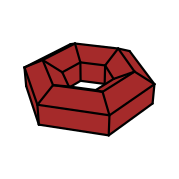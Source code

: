 <?xml version="1.0"?>
<!DOCTYPE ipe SYSTEM "ipe.dtd">
<ipe version="70107" creator="Ipe 7.1.8">
<info created="D:20161106124456" modified="D:20161106170808"/>
<ipestyle name="basic">
<symbol name="arrow/arc(spx)">
<path stroke="sym-stroke" fill="sym-stroke" pen="sym-pen">
0 0 m
-1 0.333 l
-1 -0.333 l
h
</path>
</symbol>
<symbol name="arrow/farc(spx)">
<path stroke="sym-stroke" fill="white" pen="sym-pen">
0 0 m
-1 0.333 l
-1 -0.333 l
h
</path>
</symbol>
<symbol name="arrow/ptarc(spx)">
<path stroke="sym-stroke" fill="sym-stroke" pen="sym-pen">
0 0 m
-1 0.333 l
-0.8 0 l
-1 -0.333 l
h
</path>
</symbol>
<symbol name="arrow/fptarc(spx)">
<path stroke="sym-stroke" fill="white" pen="sym-pen">
0 0 m
-1 0.333 l
-0.8 0 l
-1 -0.333 l
h
</path>
</symbol>
<symbol name="mark/circle(sx)" transformations="translations">
<path fill="sym-stroke">
0.6 0 0 0.6 0 0 e
0.4 0 0 0.4 0 0 e
</path>
</symbol>
<symbol name="mark/disk(sx)" transformations="translations">
<path fill="sym-stroke">
0.6 0 0 0.6 0 0 e
</path>
</symbol>
<symbol name="mark/fdisk(sfx)" transformations="translations">
<group>
<path fill="sym-fill">
0.5 0 0 0.5 0 0 e
</path>
<path fill="sym-stroke" fillrule="eofill">
0.6 0 0 0.6 0 0 e
0.4 0 0 0.4 0 0 e
</path>
</group>
</symbol>
<symbol name="mark/box(sx)" transformations="translations">
<path fill="sym-stroke" fillrule="eofill">
-0.6 -0.6 m
0.6 -0.6 l
0.6 0.6 l
-0.6 0.6 l
h
-0.4 -0.4 m
0.4 -0.4 l
0.4 0.4 l
-0.4 0.4 l
h
</path>
</symbol>
<symbol name="mark/square(sx)" transformations="translations">
<path fill="sym-stroke">
-0.6 -0.6 m
0.6 -0.6 l
0.6 0.6 l
-0.6 0.6 l
h
</path>
</symbol>
<symbol name="mark/fsquare(sfx)" transformations="translations">
<group>
<path fill="sym-fill">
-0.5 -0.5 m
0.5 -0.5 l
0.5 0.5 l
-0.5 0.5 l
h
</path>
<path fill="sym-stroke" fillrule="eofill">
-0.6 -0.6 m
0.6 -0.6 l
0.6 0.6 l
-0.6 0.6 l
h
-0.4 -0.4 m
0.4 -0.4 l
0.4 0.4 l
-0.4 0.4 l
h
</path>
</group>
</symbol>
<symbol name="mark/cross(sx)" transformations="translations">
<group>
<path fill="sym-stroke">
-0.43 -0.57 m
0.57 0.43 l
0.43 0.57 l
-0.57 -0.43 l
h
</path>
<path fill="sym-stroke">
-0.43 0.57 m
0.57 -0.43 l
0.43 -0.57 l
-0.57 0.43 l
h
</path>
</group>
</symbol>
<symbol name="arrow/fnormal(spx)">
<path stroke="sym-stroke" fill="white" pen="sym-pen">
0 0 m
-1 0.333 l
-1 -0.333 l
h
</path>
</symbol>
<symbol name="arrow/pointed(spx)">
<path stroke="sym-stroke" fill="sym-stroke" pen="sym-pen">
0 0 m
-1 0.333 l
-0.8 0 l
-1 -0.333 l
h
</path>
</symbol>
<symbol name="arrow/fpointed(spx)">
<path stroke="sym-stroke" fill="white" pen="sym-pen">
0 0 m
-1 0.333 l
-0.8 0 l
-1 -0.333 l
h
</path>
</symbol>
<symbol name="arrow/linear(spx)">
<path stroke="sym-stroke" pen="sym-pen">
-1 0.333 m
0 0 l
-1 -0.333 l
</path>
</symbol>
<symbol name="arrow/fdouble(spx)">
<path stroke="sym-stroke" fill="white" pen="sym-pen">
0 0 m
-1 0.333 l
-1 -0.333 l
h
-1 0 m
-2 0.333 l
-2 -0.333 l
h
</path>
</symbol>
<symbol name="arrow/double(spx)">
<path stroke="sym-stroke" fill="sym-stroke" pen="sym-pen">
0 0 m
-1 0.333 l
-1 -0.333 l
h
-1 0 m
-2 0.333 l
-2 -0.333 l
h
</path>
</symbol>
<pen name="heavier" value="0.8"/>
<pen name="fat" value="1.2"/>
<pen name="ultrafat" value="2"/>
<symbolsize name="large" value="5"/>
<symbolsize name="small" value="2"/>
<symbolsize name="tiny" value="1.1"/>
<arrowsize name="large" value="10"/>
<arrowsize name="small" value="5"/>
<arrowsize name="tiny" value="3"/>
<color name="red" value="1 0 0"/>
<color name="green" value="0 1 0"/>
<color name="blue" value="0 0 1"/>
<color name="yellow" value="1 1 0"/>
<color name="orange" value="1 0.647 0"/>
<color name="gold" value="1 0.843 0"/>
<color name="purple" value="0.627 0.125 0.941"/>
<color name="gray" value="0.745"/>
<color name="brown" value="0.647 0.165 0.165"/>
<color name="navy" value="0 0 0.502"/>
<color name="pink" value="1 0.753 0.796"/>
<color name="seagreen" value="0.18 0.545 0.341"/>
<color name="turquoise" value="0.251 0.878 0.816"/>
<color name="violet" value="0.933 0.51 0.933"/>
<color name="darkblue" value="0 0 0.545"/>
<color name="darkcyan" value="0 0.545 0.545"/>
<color name="darkgray" value="0.663"/>
<color name="darkgreen" value="0 0.392 0"/>
<color name="darkmagenta" value="0.545 0 0.545"/>
<color name="darkorange" value="1 0.549 0"/>
<color name="darkred" value="0.545 0 0"/>
<color name="lightblue" value="0.678 0.847 0.902"/>
<color name="lightcyan" value="0.878 1 1"/>
<color name="lightgray" value="0.827"/>
<color name="lightgreen" value="0.565 0.933 0.565"/>
<color name="lightyellow" value="1 1 0.878"/>
<dashstyle name="dashed" value="[4] 0"/>
<dashstyle name="dotted" value="[1 3] 0"/>
<dashstyle name="dash dotted" value="[4 2 1 2] 0"/>
<dashstyle name="dash dot dotted" value="[4 2 1 2 1 2] 0"/>
<textsize name="large" value="\large"/>
<textsize name="small" value="\small"/>
<textsize name="tiny" value="\tiny"/>
<textsize name="Large" value="\Large"/>
<textsize name="LARGE" value="\LARGE"/>
<textsize name="huge" value="\huge"/>
<textsize name="Huge" value="\Huge"/>
<textsize name="footnote" value="\footnotesize"/>
<textstyle name="center" begin="\begin{center}" end="\end{center}"/>
<textstyle name="itemize" begin="\begin{itemize}" end="\end{itemize}"/>
<textstyle name="item" begin="\begin{itemize}\item{}" end="\end{itemize}"/>
<gridsize name="4 pts" value="4"/>
<gridsize name="8 pts (~3 mm)" value="8"/>
<gridsize name="16 pts (~6 mm)" value="16"/>
<gridsize name="32 pts (~12 mm)" value="32"/>
<gridsize name="10 pts (~3.5 mm)" value="10"/>
<gridsize name="20 pts (~7 mm)" value="20"/>
<gridsize name="14 pts (~5 mm)" value="14"/>
<gridsize name="28 pts (~10 mm)" value="28"/>
<gridsize name="56 pts (~20 mm)" value="56"/>
<anglesize name="90 deg" value="90"/>
<anglesize name="60 deg" value="60"/>
<anglesize name="45 deg" value="45"/>
<anglesize name="30 deg" value="30"/>
<anglesize name="22.5 deg" value="22.5"/>
<opacity name="10%" value="0.1"/>
<opacity name="30%" value="0.3"/>
<opacity name="50%" value="0.5"/>
<opacity name="75%" value="0.75"/>
<tiling name="falling" angle="-60" step="4" width="1"/>
<tiling name="rising" angle="30" step="4" width="1"/>
</ipestyle>
<page>
<layer name="alpha"/>
<view layers="alpha" active="alpha"/>
<path layer="alpha" matrix="1 0 0 1 160 -320" fill="1">
64 768 m
64 704 l
128 704 l
128 768 l
h
</path>
<group matrix="0.168 0 0 0.168 178.039 375.566">
<path fill="brown">
355.621 165.256 m
328.459 247.905 l
324.783 287.964 l
423.398 337.701 l
433.106 339.066 l
525.579 328.346 l
550.07 322.935 l
603.325 251.917 l
599.359 210.629 l
505.358 142.295 l
h
</path>
<path fill="white">
445.106 259.131 m
496.665 252.488 l
477.423 239.264 l
423.458 246.577 l
h
</path>
<path matrix="1 0 0 1 32 -288" stroke="black" pen="heavier" cap="1">
296.459 535.905 m
292.783 575.964 l
</path>
<path matrix="1 0 0 1 32 -288" stroke="black" pen="heavier" cap="1">
292.783 575.964 m
331.782 591.712 l
</path>
<path matrix="1 0 0 1 32 -288" stroke="black" pen="heavier" cap="1">
331.782 591.712 m
373.821 565.474 l
</path>
<path matrix="1 0 0 1 32 -288" stroke="black" pen="heavier" cap="1">
391.398 625.701 m
401.106 627.066 l
</path>
<path matrix="1 0 0 1 32 -288" stroke="black" pen="heavier" cap="1">
401.106 627.066 m
412.575 586.679 l
</path>
<path matrix="1 0 0 1 32 -288" stroke="black" pen="heavier" cap="1">
412.575 586.679 m
413.106 547.131 l
</path>
<path matrix="1 0 0 1 32 -288" stroke="black" pen="heavier" cap="1">
518.07 610.935 m
493.579 616.346 l
</path>
<path matrix="1 0 0 1 32 -288" stroke="black" pen="heavier" cap="1">
493.579 616.346 m
465.678 580.165 l
</path>
<path matrix="1 0 0 1 32 -288" stroke="black" pen="heavier" cap="1">
465.678 580.165 m
464.665 540.488 l
</path>
<path matrix="1 0 0 1 32 -288" stroke="black" pen="heavier" cap="1">
483.832 551.267 m
528.724 566.881 l
</path>
<path matrix="1 0 0 1 32 -288" stroke="black" pen="heavier" cap="1">
528.724 566.881 m
571.325 539.917 l
</path>
<path matrix="1 0 0 1 32 -288" stroke="black" pen="heavier" cap="1">
571.325 539.917 m
567.359 498.629 l
</path>
<path matrix="1 0 0 1 32 -288" stroke="black" pen="heavier" cap="1">
445.423 527.264 m
460.193 523.547 l
</path>
<path matrix="1 0 0 1 32 -288" stroke="black" pen="heavier" cap="1">
460.193 523.547 m
474.919 473.224 l
</path>
<path matrix="1 0 0 1 32 -288" stroke="black" pen="heavier" cap="1">
474.919 473.224 m
473.358 430.295 l
</path>
<path matrix="1 0 0 1 32 -288" stroke="black" pen="heavier" cap="1">
387.927 535.056 m
354.06 537.904 l
</path>
<path matrix="1 0 0 1 32 -288" stroke="black" pen="heavier" cap="1">
354.06 537.904 m
320.506 495.852 l
</path>
<path matrix="1 0 0 1 32 -288" stroke="black" pen="heavier" cap="1">
320.506 495.852 m
323.621 453.256 l
</path>
<path matrix="1 0 0 1 32 -288" stroke="black" pen="heavier" cap="1">
445.423 527.264 m
387.927 535.056 l
</path>
<path matrix="1 0 0 1 32 -288" stroke="black" pen="heavier" cap="1">
387.927 535.056 m
373.821 565.474 l
</path>
<path matrix="1 0 0 1 32 -288" stroke="black" pen="heavier" cap="1">
373.821 565.474 m
412.575 586.679 l
</path>
<path matrix="1 0 0 1 32 -288" stroke="black" pen="heavier" cap="1">
412.575 586.679 m
465.678 580.165 l
</path>
<path matrix="1 0 0 1 32 -288" stroke="black" pen="heavier" cap="1">
465.678 580.165 m
483.832 551.267 l
</path>
<path matrix="1 0 0 1 32 -288" stroke="black" pen="heavier" cap="1">
483.832 551.267 m
445.423 527.264 l
</path>
<path matrix="1 0 0 1 32 -288" stroke="black" pen="heavier" cap="1">
460.193 523.547 m
354.06 537.904 l
</path>
<path matrix="1 0 0 1 32 -288" stroke="black" pen="heavier" cap="1">
354.06 537.904 m
331.782 591.712 l
</path>
<path matrix="1 0 0 1 32 -288" stroke="black" pen="heavier" cap="1">
331.782 591.712 m
401.106 627.066 l
</path>
<path matrix="1 0 0 1 32 -288" stroke="black" pen="heavier" cap="1">
401.106 627.066 m
493.579 616.346 l
</path>
<path matrix="1 0 0 1 32 -288" stroke="black" pen="heavier" cap="1">
493.579 616.346 m
528.724 566.881 l
</path>
<path matrix="1 0 0 1 32 -288" stroke="black" pen="heavier" cap="1">
528.724 566.881 m
460.193 523.547 l
</path>
<path matrix="1 0 0 1 32 -288" stroke="black" pen="heavier" cap="1">
474.919 473.224 m
320.506 495.852 l
</path>
<path matrix="1 0 0 1 32 -288" stroke="black" pen="heavier" cap="1">
320.506 495.852 m
292.783 575.964 l
</path>
<path matrix="1 0 0 1 32 -288" stroke="black" pen="heavier" cap="1">
292.783 575.964 m
391.398 625.701 l
</path>
<path matrix="1 0 0 1 32 -288" stroke="black" pen="heavier" cap="1">
518.07 610.935 m
571.325 539.917 l
</path>
<path matrix="1 0 0 1 32 -288" stroke="black" pen="heavier" cap="1">
571.325 539.917 m
474.919 473.224 l
</path>
<path matrix="1 0 0 1 32 -288" stroke="black" pen="heavier" cap="1">
567.359 498.629 m
473.358 430.295 l
</path>
<path matrix="1 0 0 1 32 -288" stroke="black" pen="heavier" cap="1">
473.358 430.295 m
323.621 453.256 l
</path>
<path matrix="1 0 0 1 32 -288" stroke="black" pen="heavier" cap="1">
323.621 453.256 m
296.459 535.905 l
</path>
<path matrix="1 0 0 1 32 -288" stroke="black" pen="heavier" cap="1">
464.665 540.488 m
413.106 547.131 l
</path>
<path matrix="1 0 0 1 32 -288" stroke="black" pen="heavier" cap="1">
391.458 534.577 m
413.106 547.131 l
</path>
</group>
</page>
</ipe>
